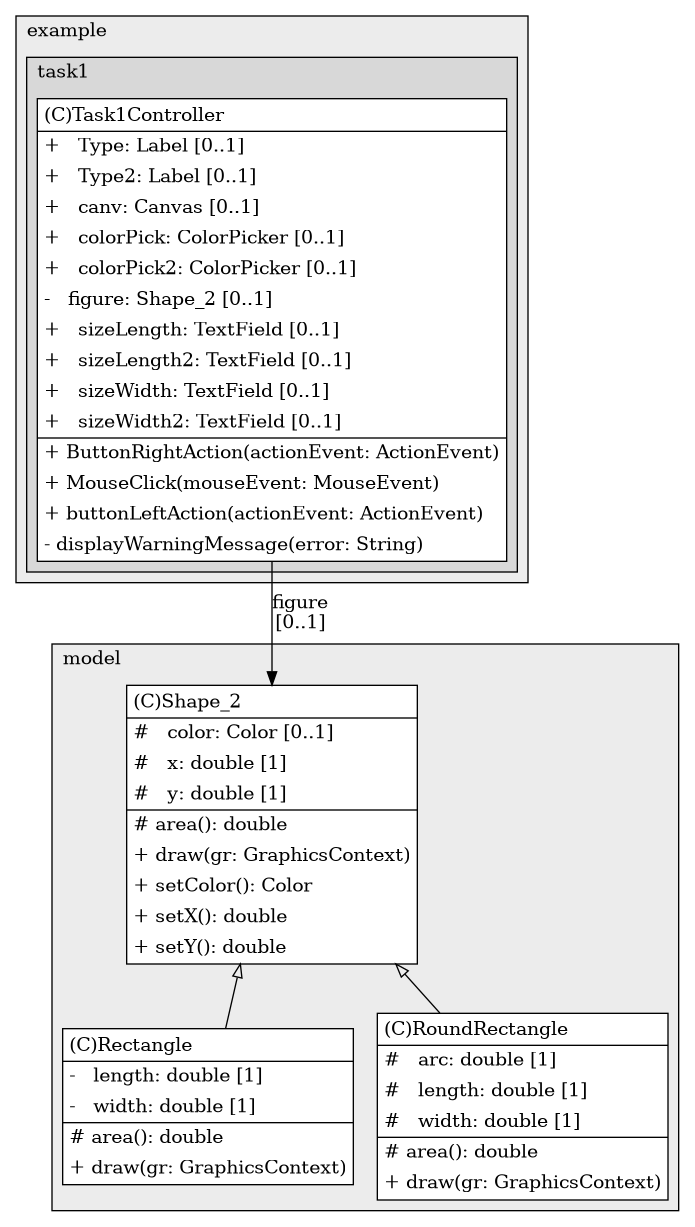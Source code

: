 @startuml

/' diagram meta data start
config=StructureConfiguration;
{
  "projectClassification": {
    "searchMode": "OpenProject", // OpenProject, AllProjects
    "includedProjects": "",
    "pathEndKeywords": "*.impl",
    "isClientPath": "",
    "isClientName": "",
    "isTestPath": "",
    "isTestName": "",
    "isMappingPath": "",
    "isMappingName": "",
    "isDataAccessPath": "",
    "isDataAccessName": "",
    "isDataStructurePath": "",
    "isDataStructureName": "",
    "isInterfaceStructuresPath": "",
    "isInterfaceStructuresName": "",
    "isEntryPointPath": "",
    "isEntryPointName": "",
    "treatFinalFieldsAsMandatory": false
  },
  "graphRestriction": {
    "classPackageExcludeFilter": "",
    "classPackageIncludeFilter": "",
    "classNameExcludeFilter": "",
    "classNameIncludeFilter": "",
    "methodNameExcludeFilter": "",
    "methodNameIncludeFilter": "",
    "removeByInheritance": "", // inheritance/annotation based filtering is done in a second step
    "removeByAnnotation": "",
    "removeByClassPackage": "", // cleanup the graph after inheritance/annotation based filtering is done
    "removeByClassName": "",
    "cutMappings": false,
    "cutEnum": true,
    "cutTests": true,
    "cutClient": true,
    "cutDataAccess": false,
    "cutInterfaceStructures": false,
    "cutDataStructures": false,
    "cutGetterAndSetter": true,
    "cutConstructors": true
  },
  "graphTraversal": {
    "forwardDepth": 6,
    "backwardDepth": 6,
    "classPackageExcludeFilter": "",
    "classPackageIncludeFilter": "",
    "classNameExcludeFilter": "",
    "classNameIncludeFilter": "",
    "methodNameExcludeFilter": "",
    "methodNameIncludeFilter": "",
    "hideMappings": false,
    "hideDataStructures": false,
    "hidePrivateMethods": true,
    "hideInterfaceCalls": true, // indirection: implementation -> interface (is hidden) -> implementation
    "onlyShowApplicationEntryPoints": false, // root node is included
    "useMethodCallsForStructureDiagram": "ForwardOnly" // ForwardOnly, BothDirections, No
  },
  "details": {
    "aggregation": "GroupByClass", // ByClass, GroupByClass, None
    "showClassGenericTypes": true,
    "showMethods": true,
    "showMethodParameterNames": true,
    "showMethodParameterTypes": true,
    "showMethodReturnType": true,
    "showPackageLevels": 2,
    "showDetailedClassStructure": true
  },
  "rootClass": "model.Shape_2",
  "extensionCallbackMethod": "" // qualified.class.name#methodName - signature: public static String method(String)
}
diagram meta data end '/



digraph g {
    rankdir="TB"
    splines=polyline
    

'nodes 
subgraph cluster_104069929 { 
   	label=model
	labeljust=l
	fillcolor="#ececec"
	style=filled
   
   Rectangle104069929[
	label=<<TABLE BORDER="1" CELLBORDER="0" CELLPADDING="4" CELLSPACING="0">
<TR><TD ALIGN="LEFT" >(C)Rectangle</TD></TR>
<HR/>
<TR><TD ALIGN="LEFT" >-   length: double [1]</TD></TR>
<TR><TD ALIGN="LEFT" >-   width: double [1]</TD></TR>
<HR/>
<TR><TD ALIGN="LEFT" ># area(): double</TD></TR>
<TR><TD ALIGN="LEFT" >+ draw(gr: GraphicsContext)</TD></TR>
</TABLE>>
	style=filled
	margin=0
	shape=plaintext
	fillcolor="#FFFFFF"
];

RoundRectangle104069929[
	label=<<TABLE BORDER="1" CELLBORDER="0" CELLPADDING="4" CELLSPACING="0">
<TR><TD ALIGN="LEFT" >(C)RoundRectangle</TD></TR>
<HR/>
<TR><TD ALIGN="LEFT" >#   arc: double [1]</TD></TR>
<TR><TD ALIGN="LEFT" >#   length: double [1]</TD></TR>
<TR><TD ALIGN="LEFT" >#   width: double [1]</TD></TR>
<HR/>
<TR><TD ALIGN="LEFT" ># area(): double</TD></TR>
<TR><TD ALIGN="LEFT" >+ draw(gr: GraphicsContext)</TD></TR>
</TABLE>>
	style=filled
	margin=0
	shape=plaintext
	fillcolor="#FFFFFF"
];

Shape_2104069929[
	label=<<TABLE BORDER="1" CELLBORDER="0" CELLPADDING="4" CELLSPACING="0">
<TR><TD ALIGN="LEFT" >(C)Shape_2</TD></TR>
<HR/>
<TR><TD ALIGN="LEFT" >#   color: Color [0..1]</TD></TR>
<TR><TD ALIGN="LEFT" >#   x: double [1]</TD></TR>
<TR><TD ALIGN="LEFT" >#   y: double [1]</TD></TR>
<HR/>
<TR><TD ALIGN="LEFT" ># area(): double</TD></TR>
<TR><TD ALIGN="LEFT" >+ draw(gr: GraphicsContext)</TD></TR>
<TR><TD ALIGN="LEFT" >+ setColor(): Color</TD></TR>
<TR><TD ALIGN="LEFT" >+ setX(): double</TD></TR>
<TR><TD ALIGN="LEFT" >+ setY(): double</TD></TR>
</TABLE>>
	style=filled
	margin=0
	shape=plaintext
	fillcolor="#FFFFFF"
];
} 

subgraph cluster_1322970774 { 
   	label=example
	labeljust=l
	fillcolor="#ececec"
	style=filled
   
   subgraph cluster_129515976 { 
   	label=task1
	labeljust=l
	fillcolor="#d8d8d8"
	style=filled
   
   Task1Controller537999333[
	label=<<TABLE BORDER="1" CELLBORDER="0" CELLPADDING="4" CELLSPACING="0">
<TR><TD ALIGN="LEFT" >(C)Task1Controller</TD></TR>
<HR/>
<TR><TD ALIGN="LEFT" >+   Type: Label [0..1]</TD></TR>
<TR><TD ALIGN="LEFT" >+   Type2: Label [0..1]</TD></TR>
<TR><TD ALIGN="LEFT" >+   canv: Canvas [0..1]</TD></TR>
<TR><TD ALIGN="LEFT" >+   colorPick: ColorPicker [0..1]</TD></TR>
<TR><TD ALIGN="LEFT" >+   colorPick2: ColorPicker [0..1]</TD></TR>
<TR><TD ALIGN="LEFT" >-   figure: Shape_2 [0..1]</TD></TR>
<TR><TD ALIGN="LEFT" >+   sizeLength: TextField [0..1]</TD></TR>
<TR><TD ALIGN="LEFT" >+   sizeLength2: TextField [0..1]</TD></TR>
<TR><TD ALIGN="LEFT" >+   sizeWidth: TextField [0..1]</TD></TR>
<TR><TD ALIGN="LEFT" >+   sizeWidth2: TextField [0..1]</TD></TR>
<HR/>
<TR><TD ALIGN="LEFT" >+ ButtonRightAction(actionEvent: ActionEvent)</TD></TR>
<TR><TD ALIGN="LEFT" >+ MouseClick(mouseEvent: MouseEvent)</TD></TR>
<TR><TD ALIGN="LEFT" >+ buttonLeftAction(actionEvent: ActionEvent)</TD></TR>
<TR><TD ALIGN="LEFT" >- displayWarningMessage(error: String)</TD></TR>
</TABLE>>
	style=filled
	margin=0
	shape=plaintext
	fillcolor="#FFFFFF"
];
} 
} 

'edges    
Shape_2104069929 -> Rectangle104069929[arrowhead=none, arrowtail=empty, dir=both];
Shape_2104069929 -> RoundRectangle104069929[arrowhead=none, arrowtail=empty, dir=both];
Task1Controller537999333 -> Shape_2104069929[label="figure
[0..1]"];
    
}
@enduml